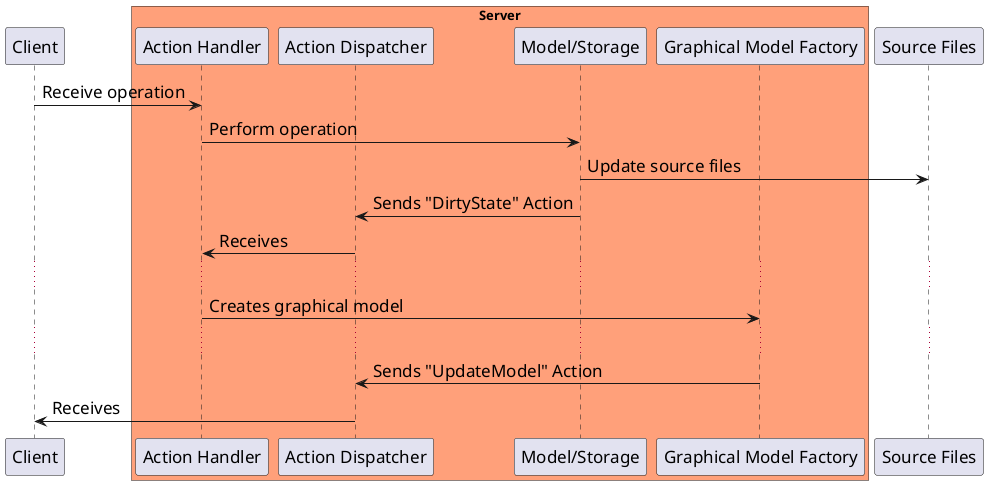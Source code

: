 @startuml

skinparam sequence {
    ParticipantFontSize 17
    ArrowFontSize 17
}

skinparam MaxMessageSize 250

participant "Client" as C

box "Server" #LightSalmon

participant "Action Handler" as O

participant "Action Dispatcher" as A

participant "Model/Storage" as M

participant "Graphical Model Factory" as G

end box

participant "Source Files" as S

C -> O: Receive operation
O -> M: Perform operation
M -> S: Update source files
M -> A: Sends "DirtyState" Action
A -> O: Receives
...
O -> G: Creates graphical model
...
G -> A: Sends "UpdateModel" Action
A -> C: Receives

@enduml